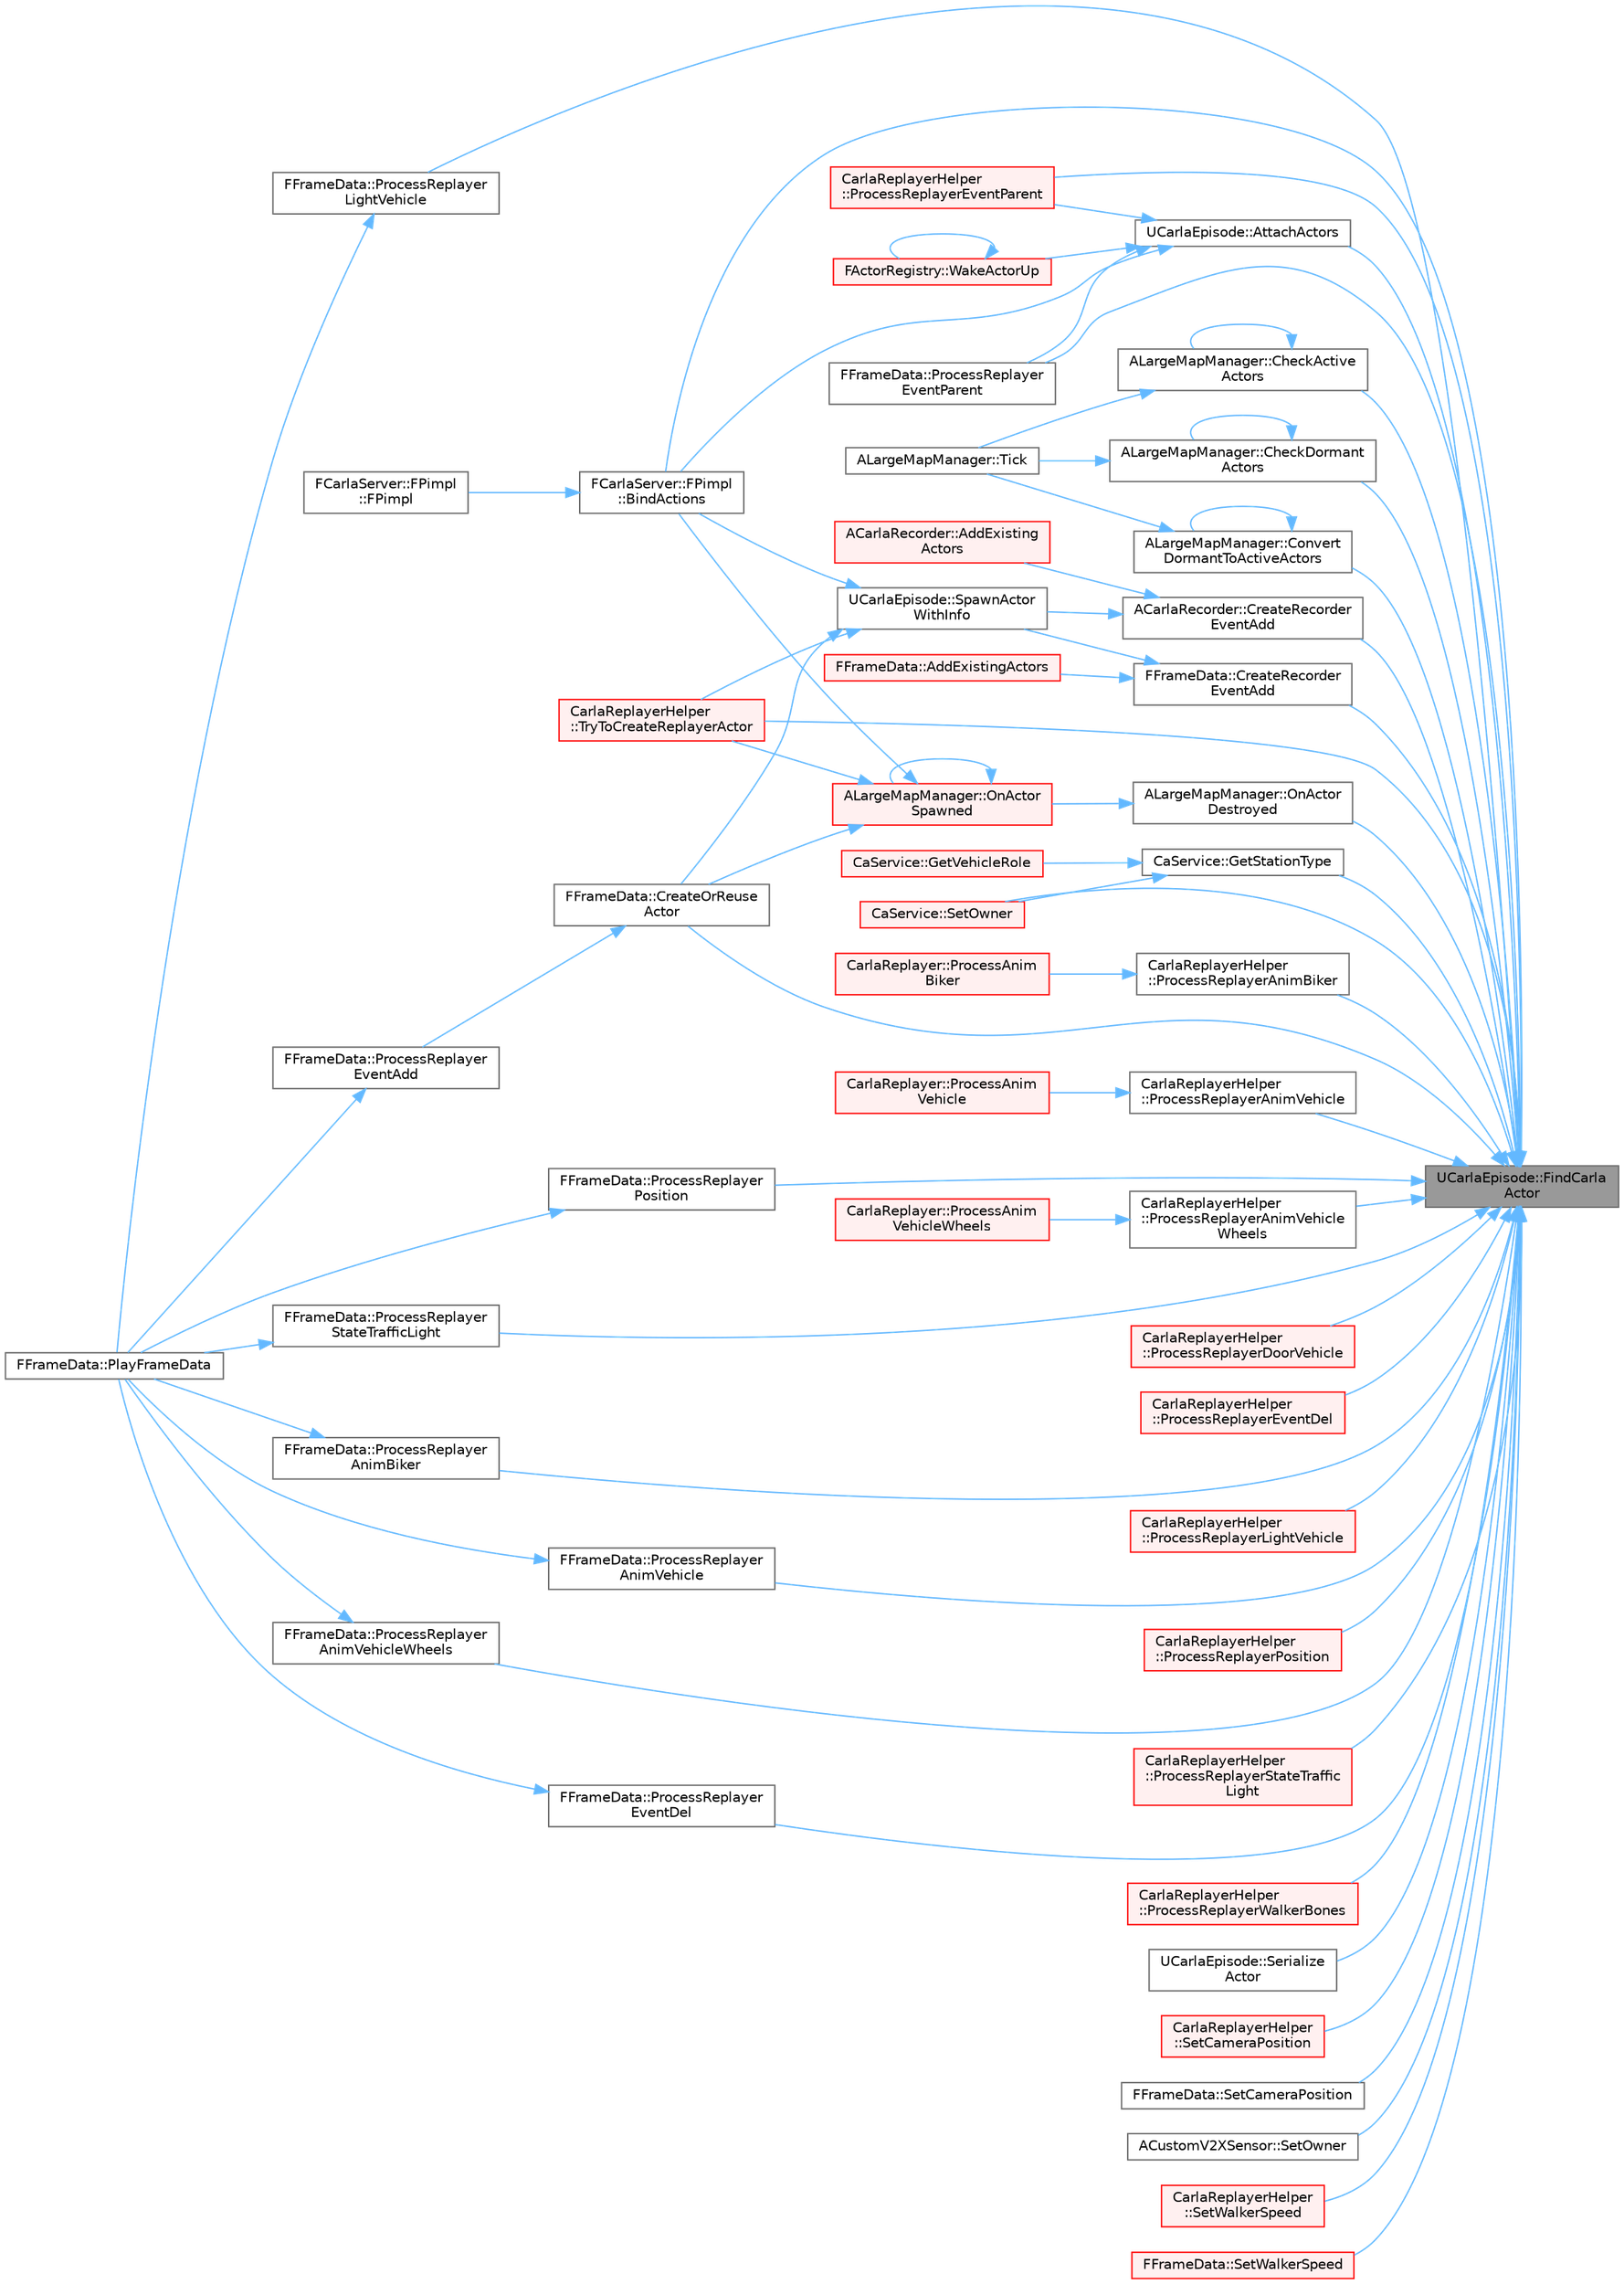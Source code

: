 digraph "UCarlaEpisode::FindCarlaActor"
{
 // INTERACTIVE_SVG=YES
 // LATEX_PDF_SIZE
  bgcolor="transparent";
  edge [fontname=Helvetica,fontsize=10,labelfontname=Helvetica,labelfontsize=10];
  node [fontname=Helvetica,fontsize=10,shape=box,height=0.2,width=0.4];
  rankdir="RL";
  Node1 [id="Node000001",label="UCarlaEpisode::FindCarla\lActor",height=0.2,width=0.4,color="gray40", fillcolor="grey60", style="filled", fontcolor="black",tooltip="Find a Carla actor by id."];
  Node1 -> Node2 [id="edge1_Node000001_Node000002",dir="back",color="steelblue1",style="solid",tooltip=" "];
  Node2 [id="Node000002",label="UCarlaEpisode::AttachActors",height=0.2,width=0.4,color="grey40", fillcolor="white", style="filled",URL="$dc/d84/classUCarlaEpisode.html#af453447ce471af46d1d044fde94d16f3",tooltip="Attach Child to Parent."];
  Node2 -> Node3 [id="edge2_Node000002_Node000003",dir="back",color="steelblue1",style="solid",tooltip=" "];
  Node3 [id="Node000003",label="FCarlaServer::FPimpl\l::BindActions",height=0.2,width=0.4,color="grey40", fillcolor="white", style="filled",URL="$d7/d97/classFCarlaServer_1_1FPimpl.html#a675a6b572112a21e8bc011dddfd0de86",tooltip=" "];
  Node3 -> Node4 [id="edge3_Node000003_Node000004",dir="back",color="steelblue1",style="solid",tooltip=" "];
  Node4 [id="Node000004",label="FCarlaServer::FPimpl\l::FPimpl",height=0.2,width=0.4,color="grey40", fillcolor="white", style="filled",URL="$d7/d97/classFCarlaServer_1_1FPimpl.html#ab9ff29fc81bd2f9a14677941c7f7b62d",tooltip=" "];
  Node2 -> Node5 [id="edge4_Node000002_Node000005",dir="back",color="steelblue1",style="solid",tooltip=" "];
  Node5 [id="Node000005",label="CarlaReplayerHelper\l::ProcessReplayerEventParent",height=0.2,width=0.4,color="red", fillcolor="#FFF0F0", style="filled",URL="$d8/d27/classCarlaReplayerHelper.html#a900d23c789ab8d07489d1d817fa5edab",tooltip=" "];
  Node2 -> Node22 [id="edge5_Node000002_Node000022",dir="back",color="steelblue1",style="solid",tooltip=" "];
  Node22 [id="Node000022",label="FFrameData::ProcessReplayer\lEventParent",height=0.2,width=0.4,color="grey40", fillcolor="white", style="filled",URL="$de/db4/classFFrameData.html#adf8855c8f7d6f107732878170489e78a",tooltip=" "];
  Node2 -> Node23 [id="edge6_Node000002_Node000023",dir="back",color="steelblue1",style="solid",tooltip=" "];
  Node23 [id="Node000023",label="FActorRegistry::WakeActorUp",height=0.2,width=0.4,color="red", fillcolor="#FFF0F0", style="filled",URL="$df/db5/classFActorRegistry.html#afe4f0fc195736cb6c57c80229776ccde",tooltip=" "];
  Node23 -> Node23 [id="edge7_Node000023_Node000023",dir="back",color="steelblue1",style="solid",tooltip=" "];
  Node1 -> Node3 [id="edge8_Node000001_Node000003",dir="back",color="steelblue1",style="solid",tooltip=" "];
  Node1 -> Node25 [id="edge9_Node000001_Node000025",dir="back",color="steelblue1",style="solid",tooltip=" "];
  Node25 [id="Node000025",label="ALargeMapManager::CheckActive\lActors",height=0.2,width=0.4,color="grey40", fillcolor="white", style="filled",URL="$d9/d4b/classALargeMapManager.html#a4d5cd9f2685df9c0b4b7f0bb1e438d51",tooltip=" "];
  Node25 -> Node25 [id="edge10_Node000025_Node000025",dir="back",color="steelblue1",style="solid",tooltip=" "];
  Node25 -> Node26 [id="edge11_Node000025_Node000026",dir="back",color="steelblue1",style="solid",tooltip=" "];
  Node26 [id="Node000026",label="ALargeMapManager::Tick",height=0.2,width=0.4,color="grey40", fillcolor="white", style="filled",URL="$d9/d4b/classALargeMapManager.html#aa8b88f7b5c296ff148be41becbd67201",tooltip=" "];
  Node1 -> Node27 [id="edge12_Node000001_Node000027",dir="back",color="steelblue1",style="solid",tooltip=" "];
  Node27 [id="Node000027",label="ALargeMapManager::CheckDormant\lActors",height=0.2,width=0.4,color="grey40", fillcolor="white", style="filled",URL="$d9/d4b/classALargeMapManager.html#a3726918078acb9facd89c80060c19bd5",tooltip=" "];
  Node27 -> Node27 [id="edge13_Node000027_Node000027",dir="back",color="steelblue1",style="solid",tooltip=" "];
  Node27 -> Node26 [id="edge14_Node000027_Node000026",dir="back",color="steelblue1",style="solid",tooltip=" "];
  Node1 -> Node28 [id="edge15_Node000001_Node000028",dir="back",color="steelblue1",style="solid",tooltip=" "];
  Node28 [id="Node000028",label="ALargeMapManager::Convert\lDormantToActiveActors",height=0.2,width=0.4,color="grey40", fillcolor="white", style="filled",URL="$d9/d4b/classALargeMapManager.html#a062965aae5dfdacf19dd1e99649297ef",tooltip=" "];
  Node28 -> Node28 [id="edge16_Node000028_Node000028",dir="back",color="steelblue1",style="solid",tooltip=" "];
  Node28 -> Node26 [id="edge17_Node000028_Node000026",dir="back",color="steelblue1",style="solid",tooltip=" "];
  Node1 -> Node29 [id="edge18_Node000001_Node000029",dir="back",color="steelblue1",style="solid",tooltip=" "];
  Node29 [id="Node000029",label="FFrameData::CreateOrReuse\lActor",height=0.2,width=0.4,color="grey40", fillcolor="white", style="filled",URL="$de/db4/classFFrameData.html#a1a36eaa480c6a680c42ad3a4af5452e9",tooltip=" "];
  Node29 -> Node30 [id="edge19_Node000029_Node000030",dir="back",color="steelblue1",style="solid",tooltip=" "];
  Node30 [id="Node000030",label="FFrameData::ProcessReplayer\lEventAdd",height=0.2,width=0.4,color="grey40", fillcolor="white", style="filled",URL="$de/db4/classFFrameData.html#acb9dd2fef7b2779243ef04116465155d",tooltip=" "];
  Node30 -> Node31 [id="edge20_Node000030_Node000031",dir="back",color="steelblue1",style="solid",tooltip=" "];
  Node31 [id="Node000031",label="FFrameData::PlayFrameData",height=0.2,width=0.4,color="grey40", fillcolor="white", style="filled",URL="$de/db4/classFFrameData.html#aa23cccda1659af6f10264e73a73c1e27",tooltip=" "];
  Node1 -> Node32 [id="edge21_Node000001_Node000032",dir="back",color="steelblue1",style="solid",tooltip=" "];
  Node32 [id="Node000032",label="ACarlaRecorder::CreateRecorder\lEventAdd",height=0.2,width=0.4,color="grey40", fillcolor="white", style="filled",URL="$dd/db9/classACarlaRecorder.html#acdf4f82056d66973371c281304a3a154",tooltip=" "];
  Node32 -> Node33 [id="edge22_Node000032_Node000033",dir="back",color="steelblue1",style="solid",tooltip=" "];
  Node33 [id="Node000033",label="ACarlaRecorder::AddExisting\lActors",height=0.2,width=0.4,color="red", fillcolor="#FFF0F0", style="filled",URL="$dd/db9/classACarlaRecorder.html#a820569404a522e28f6c4d3d638712214",tooltip=" "];
  Node32 -> Node34 [id="edge23_Node000032_Node000034",dir="back",color="steelblue1",style="solid",tooltip=" "];
  Node34 [id="Node000034",label="UCarlaEpisode::SpawnActor\lWithInfo",height=0.2,width=0.4,color="grey40", fillcolor="white", style="filled",URL="$dc/d84/classUCarlaEpisode.html#a84b234957cb3f3f24d3780d420410068",tooltip="Spawns an actor based on ActorDescription at Transform."];
  Node34 -> Node3 [id="edge24_Node000034_Node000003",dir="back",color="steelblue1",style="solid",tooltip=" "];
  Node34 -> Node29 [id="edge25_Node000034_Node000029",dir="back",color="steelblue1",style="solid",tooltip=" "];
  Node34 -> Node35 [id="edge26_Node000034_Node000035",dir="back",color="steelblue1",style="solid",tooltip=" "];
  Node35 [id="Node000035",label="CarlaReplayerHelper\l::TryToCreateReplayerActor",height=0.2,width=0.4,color="red", fillcolor="#FFF0F0", style="filled",URL="$d8/d27/classCarlaReplayerHelper.html#a12b09e8ccf752714a3114f9858c274e7",tooltip=" "];
  Node1 -> Node38 [id="edge27_Node000001_Node000038",dir="back",color="steelblue1",style="solid",tooltip=" "];
  Node38 [id="Node000038",label="FFrameData::CreateRecorder\lEventAdd",height=0.2,width=0.4,color="grey40", fillcolor="white", style="filled",URL="$de/db4/classFFrameData.html#ac9ea347eb7ec4a3ff72a346849ecd0ba",tooltip=" "];
  Node38 -> Node39 [id="edge28_Node000038_Node000039",dir="back",color="steelblue1",style="solid",tooltip=" "];
  Node39 [id="Node000039",label="FFrameData::AddExistingActors",height=0.2,width=0.4,color="red", fillcolor="#FFF0F0", style="filled",URL="$de/db4/classFFrameData.html#a2f68334284edda61421273395e9bb325",tooltip=" "];
  Node38 -> Node34 [id="edge29_Node000038_Node000034",dir="back",color="steelblue1",style="solid",tooltip=" "];
  Node1 -> Node43 [id="edge30_Node000001_Node000043",dir="back",color="steelblue1",style="solid",tooltip=" "];
  Node43 [id="Node000043",label="CaService::GetStationType",height=0.2,width=0.4,color="grey40", fillcolor="white", style="filled",URL="$dc/d72/classCaService.html#a7105f7ab694ddaea0197a56de24b73b3",tooltip=" "];
  Node43 -> Node44 [id="edge31_Node000043_Node000044",dir="back",color="steelblue1",style="solid",tooltip=" "];
  Node44 [id="Node000044",label="CaService::GetVehicleRole",height=0.2,width=0.4,color="red", fillcolor="#FFF0F0", style="filled",URL="$dc/d72/classCaService.html#ac397149ba82d955896c5ea232b08a572",tooltip=" "];
  Node43 -> Node52 [id="edge32_Node000043_Node000052",dir="back",color="steelblue1",style="solid",tooltip=" "];
  Node52 [id="Node000052",label="CaService::SetOwner",height=0.2,width=0.4,color="red", fillcolor="#FFF0F0", style="filled",URL="$dc/d72/classCaService.html#a39ee849e0fefea467ca92bc71f5fe392",tooltip=" "];
  Node1 -> Node54 [id="edge33_Node000001_Node000054",dir="back",color="steelblue1",style="solid",tooltip=" "];
  Node54 [id="Node000054",label="ALargeMapManager::OnActor\lDestroyed",height=0.2,width=0.4,color="grey40", fillcolor="white", style="filled",URL="$d9/d4b/classALargeMapManager.html#a545b402731ad2e1bb7e5ee16a8ce8cbf",tooltip=" "];
  Node54 -> Node55 [id="edge34_Node000054_Node000055",dir="back",color="steelblue1",style="solid",tooltip=" "];
  Node55 [id="Node000055",label="ALargeMapManager::OnActor\lSpawned",height=0.2,width=0.4,color="red", fillcolor="#FFF0F0", style="filled",URL="$d9/d4b/classALargeMapManager.html#a4db8db5e5de04f87f71b1fd36d9b6735",tooltip=" "];
  Node55 -> Node3 [id="edge35_Node000055_Node000003",dir="back",color="steelblue1",style="solid",tooltip=" "];
  Node55 -> Node29 [id="edge36_Node000055_Node000029",dir="back",color="steelblue1",style="solid",tooltip=" "];
  Node55 -> Node55 [id="edge37_Node000055_Node000055",dir="back",color="steelblue1",style="solid",tooltip=" "];
  Node55 -> Node35 [id="edge38_Node000055_Node000035",dir="back",color="steelblue1",style="solid",tooltip=" "];
  Node1 -> Node57 [id="edge39_Node000001_Node000057",dir="back",color="steelblue1",style="solid",tooltip=" "];
  Node57 [id="Node000057",label="CarlaReplayerHelper\l::ProcessReplayerAnimBiker",height=0.2,width=0.4,color="grey40", fillcolor="white", style="filled",URL="$d8/d27/classCarlaReplayerHelper.html#ad8e81827bbe00c12346a4ab20adf6900",tooltip=" "];
  Node57 -> Node58 [id="edge40_Node000057_Node000058",dir="back",color="steelblue1",style="solid",tooltip=" "];
  Node58 [id="Node000058",label="CarlaReplayer::ProcessAnim\lBiker",height=0.2,width=0.4,color="red", fillcolor="#FFF0F0", style="filled",URL="$dc/dc6/classCarlaReplayer.html#ab8f3012d1c7810dedfaaedacd0e1e601",tooltip=" "];
  Node1 -> Node59 [id="edge41_Node000001_Node000059",dir="back",color="steelblue1",style="solid",tooltip=" "];
  Node59 [id="Node000059",label="FFrameData::ProcessReplayer\lAnimBiker",height=0.2,width=0.4,color="grey40", fillcolor="white", style="filled",URL="$de/db4/classFFrameData.html#a70396aecca1160565fd5f376282cc68d",tooltip=" "];
  Node59 -> Node31 [id="edge42_Node000059_Node000031",dir="back",color="steelblue1",style="solid",tooltip=" "];
  Node1 -> Node60 [id="edge43_Node000001_Node000060",dir="back",color="steelblue1",style="solid",tooltip=" "];
  Node60 [id="Node000060",label="CarlaReplayerHelper\l::ProcessReplayerAnimVehicle",height=0.2,width=0.4,color="grey40", fillcolor="white", style="filled",URL="$d8/d27/classCarlaReplayerHelper.html#a9ca2608313382327528bcc20642b44e2",tooltip=" "];
  Node60 -> Node61 [id="edge44_Node000060_Node000061",dir="back",color="steelblue1",style="solid",tooltip=" "];
  Node61 [id="Node000061",label="CarlaReplayer::ProcessAnim\lVehicle",height=0.2,width=0.4,color="red", fillcolor="#FFF0F0", style="filled",URL="$dc/dc6/classCarlaReplayer.html#a3e7f6d573e365e8286fff2d364508898",tooltip=" "];
  Node1 -> Node62 [id="edge45_Node000001_Node000062",dir="back",color="steelblue1",style="solid",tooltip=" "];
  Node62 [id="Node000062",label="FFrameData::ProcessReplayer\lAnimVehicle",height=0.2,width=0.4,color="grey40", fillcolor="white", style="filled",URL="$de/db4/classFFrameData.html#a5a5fa4f6a1434938aaf1319c92cb47f3",tooltip=" "];
  Node62 -> Node31 [id="edge46_Node000062_Node000031",dir="back",color="steelblue1",style="solid",tooltip=" "];
  Node1 -> Node63 [id="edge47_Node000001_Node000063",dir="back",color="steelblue1",style="solid",tooltip=" "];
  Node63 [id="Node000063",label="CarlaReplayerHelper\l::ProcessReplayerAnimVehicle\lWheels",height=0.2,width=0.4,color="grey40", fillcolor="white", style="filled",URL="$d8/d27/classCarlaReplayerHelper.html#a37a1a54d50ed4cbe1a5490d28f5bf7b7",tooltip=" "];
  Node63 -> Node64 [id="edge48_Node000063_Node000064",dir="back",color="steelblue1",style="solid",tooltip=" "];
  Node64 [id="Node000064",label="CarlaReplayer::ProcessAnim\lVehicleWheels",height=0.2,width=0.4,color="red", fillcolor="#FFF0F0", style="filled",URL="$dc/dc6/classCarlaReplayer.html#a36173bcde3a636cea162c3570c66b849",tooltip=" "];
  Node1 -> Node65 [id="edge49_Node000001_Node000065",dir="back",color="steelblue1",style="solid",tooltip=" "];
  Node65 [id="Node000065",label="FFrameData::ProcessReplayer\lAnimVehicleWheels",height=0.2,width=0.4,color="grey40", fillcolor="white", style="filled",URL="$de/db4/classFFrameData.html#a43a0e255a0fb49731bd90b045591924e",tooltip=" "];
  Node65 -> Node31 [id="edge50_Node000065_Node000031",dir="back",color="steelblue1",style="solid",tooltip=" "];
  Node1 -> Node66 [id="edge51_Node000001_Node000066",dir="back",color="steelblue1",style="solid",tooltip=" "];
  Node66 [id="Node000066",label="CarlaReplayerHelper\l::ProcessReplayerDoorVehicle",height=0.2,width=0.4,color="red", fillcolor="#FFF0F0", style="filled",URL="$d8/d27/classCarlaReplayerHelper.html#a716a5cb1f1f6b65f5953407da4b9bb1a",tooltip=" "];
  Node1 -> Node68 [id="edge52_Node000001_Node000068",dir="back",color="steelblue1",style="solid",tooltip=" "];
  Node68 [id="Node000068",label="CarlaReplayerHelper\l::ProcessReplayerEventDel",height=0.2,width=0.4,color="red", fillcolor="#FFF0F0", style="filled",URL="$d8/d27/classCarlaReplayerHelper.html#abcc9194d40ec6cbbc3224f704d3c57d0",tooltip=" "];
  Node1 -> Node70 [id="edge53_Node000001_Node000070",dir="back",color="steelblue1",style="solid",tooltip=" "];
  Node70 [id="Node000070",label="FFrameData::ProcessReplayer\lEventDel",height=0.2,width=0.4,color="grey40", fillcolor="white", style="filled",URL="$de/db4/classFFrameData.html#a1040962283f3eaf00ccb36c2387e55d0",tooltip=" "];
  Node70 -> Node31 [id="edge54_Node000070_Node000031",dir="back",color="steelblue1",style="solid",tooltip=" "];
  Node1 -> Node5 [id="edge55_Node000001_Node000005",dir="back",color="steelblue1",style="solid",tooltip=" "];
  Node1 -> Node22 [id="edge56_Node000001_Node000022",dir="back",color="steelblue1",style="solid",tooltip=" "];
  Node1 -> Node71 [id="edge57_Node000001_Node000071",dir="back",color="steelblue1",style="solid",tooltip=" "];
  Node71 [id="Node000071",label="CarlaReplayerHelper\l::ProcessReplayerLightVehicle",height=0.2,width=0.4,color="red", fillcolor="#FFF0F0", style="filled",URL="$d8/d27/classCarlaReplayerHelper.html#ac4f148a536aeeee779806e1a55882d9b",tooltip=" "];
  Node1 -> Node73 [id="edge58_Node000001_Node000073",dir="back",color="steelblue1",style="solid",tooltip=" "];
  Node73 [id="Node000073",label="FFrameData::ProcessReplayer\lLightVehicle",height=0.2,width=0.4,color="grey40", fillcolor="white", style="filled",URL="$de/db4/classFFrameData.html#a0d355f5408cce05b5be30a178e9c8712",tooltip=" "];
  Node73 -> Node31 [id="edge59_Node000073_Node000031",dir="back",color="steelblue1",style="solid",tooltip=" "];
  Node1 -> Node74 [id="edge60_Node000001_Node000074",dir="back",color="steelblue1",style="solid",tooltip=" "];
  Node74 [id="Node000074",label="CarlaReplayerHelper\l::ProcessReplayerPosition",height=0.2,width=0.4,color="red", fillcolor="#FFF0F0", style="filled",URL="$d8/d27/classCarlaReplayerHelper.html#ab7a1fa75d5db92f7961697e7b68418fd",tooltip=" "];
  Node1 -> Node77 [id="edge61_Node000001_Node000077",dir="back",color="steelblue1",style="solid",tooltip=" "];
  Node77 [id="Node000077",label="FFrameData::ProcessReplayer\lPosition",height=0.2,width=0.4,color="grey40", fillcolor="white", style="filled",URL="$de/db4/classFFrameData.html#a224d896be06d6bbf9d2936f3963e4843",tooltip=" "];
  Node77 -> Node31 [id="edge62_Node000077_Node000031",dir="back",color="steelblue1",style="solid",tooltip=" "];
  Node1 -> Node78 [id="edge63_Node000001_Node000078",dir="back",color="steelblue1",style="solid",tooltip=" "];
  Node78 [id="Node000078",label="CarlaReplayerHelper\l::ProcessReplayerStateTraffic\lLight",height=0.2,width=0.4,color="red", fillcolor="#FFF0F0", style="filled",URL="$d8/d27/classCarlaReplayerHelper.html#a80ef95d31da7de45f4ecddede9f575d6",tooltip=" "];
  Node1 -> Node80 [id="edge64_Node000001_Node000080",dir="back",color="steelblue1",style="solid",tooltip=" "];
  Node80 [id="Node000080",label="FFrameData::ProcessReplayer\lStateTrafficLight",height=0.2,width=0.4,color="grey40", fillcolor="white", style="filled",URL="$de/db4/classFFrameData.html#a201d0dd753f07fc5ef2487c4b9b30a05",tooltip=" "];
  Node80 -> Node31 [id="edge65_Node000080_Node000031",dir="back",color="steelblue1",style="solid",tooltip=" "];
  Node1 -> Node81 [id="edge66_Node000001_Node000081",dir="back",color="steelblue1",style="solid",tooltip=" "];
  Node81 [id="Node000081",label="CarlaReplayerHelper\l::ProcessReplayerWalkerBones",height=0.2,width=0.4,color="red", fillcolor="#FFF0F0", style="filled",URL="$d8/d27/classCarlaReplayerHelper.html#a141e2633c221a10eee58d0a41bc86aaf",tooltip=" "];
  Node1 -> Node83 [id="edge67_Node000001_Node000083",dir="back",color="steelblue1",style="solid",tooltip=" "];
  Node83 [id="Node000083",label="UCarlaEpisode::Serialize\lActor",height=0.2,width=0.4,color="grey40", fillcolor="white", style="filled",URL="$dc/d84/classUCarlaEpisode.html#aca980479601c1b238b3aea865562e42a",tooltip="Create a serializable object describing the actor."];
  Node1 -> Node84 [id="edge68_Node000001_Node000084",dir="back",color="steelblue1",style="solid",tooltip=" "];
  Node84 [id="Node000084",label="CarlaReplayerHelper\l::SetCameraPosition",height=0.2,width=0.4,color="red", fillcolor="#FFF0F0", style="filled",URL="$d8/d27/classCarlaReplayerHelper.html#aee66c1ec57db9bff60d6d22c9c08a09d",tooltip=" "];
  Node1 -> Node85 [id="edge69_Node000001_Node000085",dir="back",color="steelblue1",style="solid",tooltip=" "];
  Node85 [id="Node000085",label="FFrameData::SetCameraPosition",height=0.2,width=0.4,color="grey40", fillcolor="white", style="filled",URL="$de/db4/classFFrameData.html#a92c77c96fab62bab915a7419b491d72a",tooltip=" "];
  Node1 -> Node86 [id="edge70_Node000001_Node000086",dir="back",color="steelblue1",style="solid",tooltip=" "];
  Node86 [id="Node000086",label="ACustomV2XSensor::SetOwner",height=0.2,width=0.4,color="grey40", fillcolor="white", style="filled",URL="$de/d1f/classACustomV2XSensor.html#a2e54239dff9cbe9b76c9acecc2e0c978",tooltip=" "];
  Node1 -> Node52 [id="edge71_Node000001_Node000052",dir="back",color="steelblue1",style="solid",tooltip=" "];
  Node1 -> Node87 [id="edge72_Node000001_Node000087",dir="back",color="steelblue1",style="solid",tooltip=" "];
  Node87 [id="Node000087",label="CarlaReplayerHelper\l::SetWalkerSpeed",height=0.2,width=0.4,color="red", fillcolor="#FFF0F0", style="filled",URL="$d8/d27/classCarlaReplayerHelper.html#a040abcb2a2cfb7e2f21cc7dd3d390c08",tooltip=" "];
  Node1 -> Node91 [id="edge73_Node000001_Node000091",dir="back",color="steelblue1",style="solid",tooltip=" "];
  Node91 [id="Node000091",label="FFrameData::SetWalkerSpeed",height=0.2,width=0.4,color="red", fillcolor="#FFF0F0", style="filled",URL="$de/db4/classFFrameData.html#aa194a59d5e272107dfbf844581ab4ef1",tooltip=" "];
  Node1 -> Node35 [id="edge74_Node000001_Node000035",dir="back",color="steelblue1",style="solid",tooltip=" "];
}

